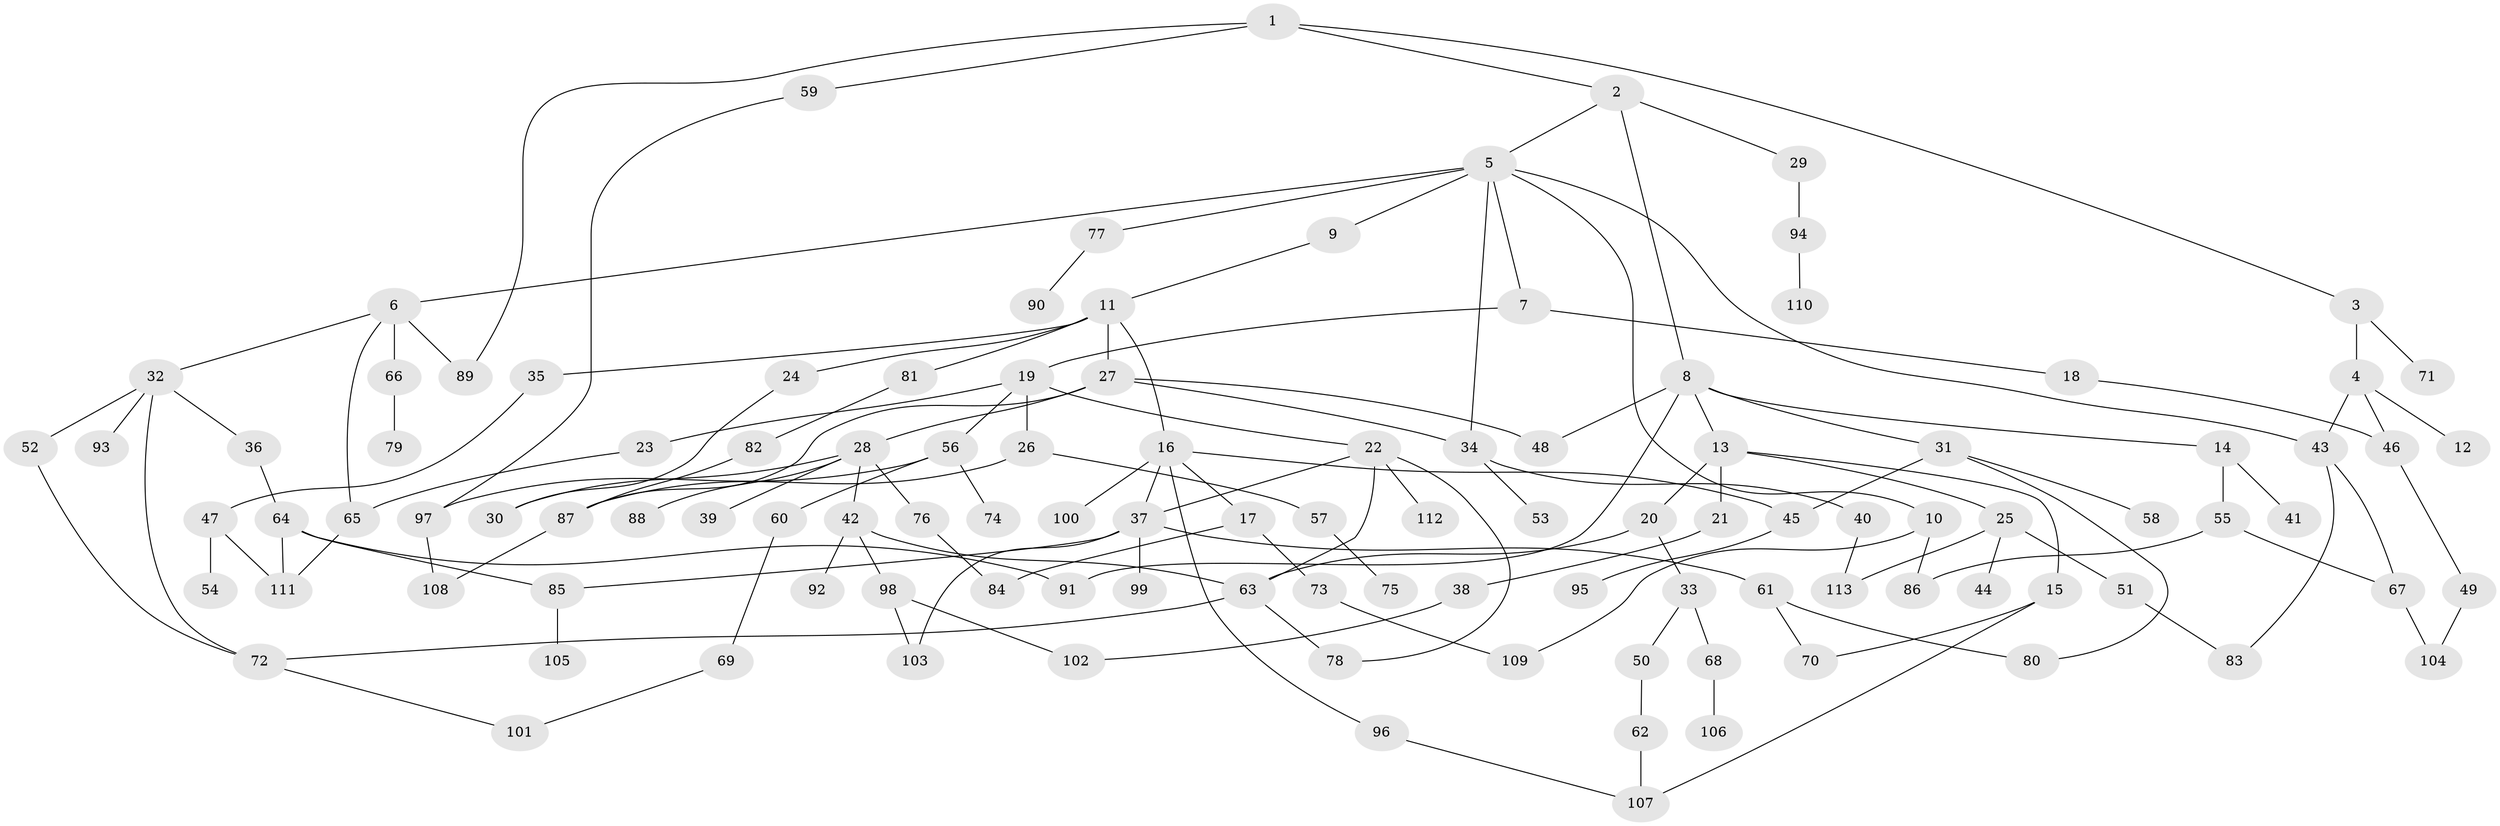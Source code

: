 // coarse degree distribution, {4: 0.10144927536231885, 2: 0.2898550724637681, 3: 0.2898550724637681, 8: 0.014492753623188406, 5: 0.11594202898550725, 6: 0.043478260869565216, 1: 0.14492753623188406}
// Generated by graph-tools (version 1.1) at 2025/48/03/04/25 22:48:44]
// undirected, 113 vertices, 148 edges
graph export_dot {
  node [color=gray90,style=filled];
  1;
  2;
  3;
  4;
  5;
  6;
  7;
  8;
  9;
  10;
  11;
  12;
  13;
  14;
  15;
  16;
  17;
  18;
  19;
  20;
  21;
  22;
  23;
  24;
  25;
  26;
  27;
  28;
  29;
  30;
  31;
  32;
  33;
  34;
  35;
  36;
  37;
  38;
  39;
  40;
  41;
  42;
  43;
  44;
  45;
  46;
  47;
  48;
  49;
  50;
  51;
  52;
  53;
  54;
  55;
  56;
  57;
  58;
  59;
  60;
  61;
  62;
  63;
  64;
  65;
  66;
  67;
  68;
  69;
  70;
  71;
  72;
  73;
  74;
  75;
  76;
  77;
  78;
  79;
  80;
  81;
  82;
  83;
  84;
  85;
  86;
  87;
  88;
  89;
  90;
  91;
  92;
  93;
  94;
  95;
  96;
  97;
  98;
  99;
  100;
  101;
  102;
  103;
  104;
  105;
  106;
  107;
  108;
  109;
  110;
  111;
  112;
  113;
  1 -- 2;
  1 -- 3;
  1 -- 59;
  1 -- 89;
  2 -- 5;
  2 -- 8;
  2 -- 29;
  3 -- 4;
  3 -- 71;
  4 -- 12;
  4 -- 43;
  4 -- 46;
  5 -- 6;
  5 -- 7;
  5 -- 9;
  5 -- 10;
  5 -- 77;
  5 -- 34;
  5 -- 43;
  6 -- 32;
  6 -- 65;
  6 -- 66;
  6 -- 89;
  7 -- 18;
  7 -- 19;
  8 -- 13;
  8 -- 14;
  8 -- 31;
  8 -- 91;
  8 -- 48;
  9 -- 11;
  10 -- 86;
  10 -- 109;
  11 -- 16;
  11 -- 24;
  11 -- 27;
  11 -- 35;
  11 -- 81;
  13 -- 15;
  13 -- 20;
  13 -- 21;
  13 -- 25;
  14 -- 41;
  14 -- 55;
  15 -- 70;
  15 -- 107;
  16 -- 17;
  16 -- 37;
  16 -- 96;
  16 -- 100;
  16 -- 45;
  17 -- 73;
  17 -- 84;
  18 -- 46;
  19 -- 22;
  19 -- 23;
  19 -- 26;
  19 -- 56;
  20 -- 33;
  20 -- 63;
  21 -- 38;
  22 -- 112;
  22 -- 78;
  22 -- 37;
  22 -- 63;
  23 -- 65;
  24 -- 30;
  25 -- 44;
  25 -- 51;
  25 -- 113;
  26 -- 57;
  26 -- 87;
  27 -- 28;
  27 -- 34;
  27 -- 48;
  27 -- 87;
  28 -- 30;
  28 -- 39;
  28 -- 42;
  28 -- 76;
  28 -- 88;
  29 -- 94;
  31 -- 45;
  31 -- 58;
  31 -- 80;
  32 -- 36;
  32 -- 52;
  32 -- 93;
  32 -- 72;
  33 -- 50;
  33 -- 68;
  34 -- 40;
  34 -- 53;
  35 -- 47;
  36 -- 64;
  37 -- 61;
  37 -- 99;
  37 -- 103;
  37 -- 85;
  38 -- 102;
  40 -- 113;
  42 -- 92;
  42 -- 98;
  42 -- 63;
  43 -- 67;
  43 -- 83;
  45 -- 95;
  46 -- 49;
  47 -- 54;
  47 -- 111;
  49 -- 104;
  50 -- 62;
  51 -- 83;
  52 -- 72;
  55 -- 67;
  55 -- 86;
  56 -- 60;
  56 -- 74;
  56 -- 97;
  57 -- 75;
  59 -- 97;
  60 -- 69;
  61 -- 70;
  61 -- 80;
  62 -- 107;
  63 -- 78;
  63 -- 72;
  64 -- 85;
  64 -- 91;
  64 -- 111;
  65 -- 111;
  66 -- 79;
  67 -- 104;
  68 -- 106;
  69 -- 101;
  72 -- 101;
  73 -- 109;
  76 -- 84;
  77 -- 90;
  81 -- 82;
  82 -- 87;
  85 -- 105;
  87 -- 108;
  94 -- 110;
  96 -- 107;
  97 -- 108;
  98 -- 103;
  98 -- 102;
}
